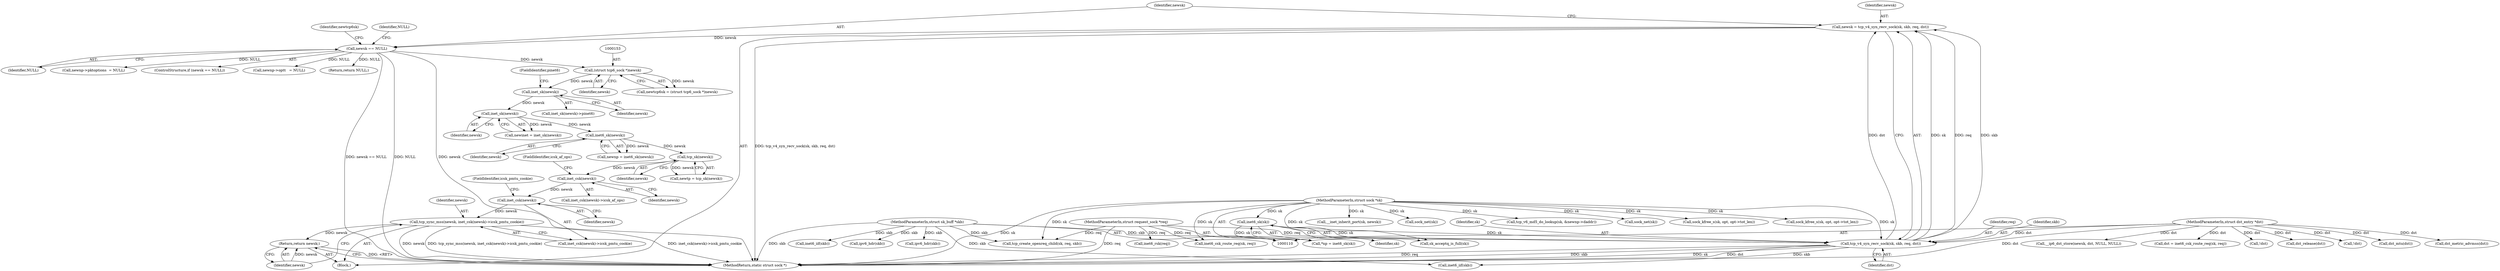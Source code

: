 digraph "0_linux_f6d8bd051c391c1c0458a30b2a7abcd939329259_33@pointer" {
"1000251" [label="(Call,inet_csk(newsk))"];
"1000208" [label="(Call,inet_csk(newsk))"];
"1000174" [label="(Call,tcp_sk(newsk))"];
"1000170" [label="(Call,inet6_sk(newsk))"];
"1000166" [label="(Call,inet_sk(newsk))"];
"1000157" [label="(Call,inet_sk(newsk))"];
"1000152" [label="(Call,(struct tcp6_sock *)newsk)"];
"1000145" [label="(Call,newsk == NULL)"];
"1000137" [label="(Call,newsk = tcp_v4_syn_recv_sock(sk, skb, req, dst))"];
"1000139" [label="(Call,tcp_v4_syn_recv_sock(sk, skb, req, dst))"];
"1000121" [label="(Call,inet6_sk(sk))"];
"1000111" [label="(MethodParameterIn,struct sock *sk)"];
"1000112" [label="(MethodParameterIn,struct sk_buff *skb)"];
"1000113" [label="(MethodParameterIn,struct request_sock *req)"];
"1000114" [label="(MethodParameterIn,struct dst_entry *dst)"];
"1000248" [label="(Call,tcp_sync_mss(newsk, inet_csk(newsk)->icsk_pmtu_cookie))"];
"1000254" [label="(Return,return newsk;)"];
"1000284" [label="(Call,tcp_create_openreq_child(sk, req, skb))"];
"1000159" [label="(FieldIdentifier,pinet6)"];
"1000208" [label="(Call,inet_csk(newsk))"];
"1000137" [label="(Call,newsk = tcp_v4_syn_recv_sock(sk, skb, req, dst))"];
"1000170" [label="(Call,inet6_sk(newsk))"];
"1000250" [label="(Call,inet_csk(newsk)->icsk_pmtu_cookie)"];
"1000562" [label="(Call,__inet_inherit_port(sk, newsk))"];
"1000251" [label="(Call,inet_csk(newsk))"];
"1000166" [label="(Call,inet_sk(newsk))"];
"1000158" [label="(Identifier,newsk)"];
"1000113" [label="(MethodParameterIn,struct request_sock *req)"];
"1000238" [label="(Call,inet6_iif(skb))"];
"1000142" [label="(Identifier,req)"];
"1000174" [label="(Call,tcp_sk(newsk))"];
"1000273" [label="(Call,dst = inet6_csk_route_req(sk, req))"];
"1000112" [label="(MethodParameterIn,struct sk_buff *skb)"];
"1000210" [label="(FieldIdentifier,icsk_af_ops)"];
"1000604" [label="(MethodReturn,static struct sock *)"];
"1000151" [label="(Identifier,newtcp6sk)"];
"1000270" [label="(Call,!dst)"];
"1000207" [label="(Call,inet_csk(newsk)->icsk_af_ops)"];
"1000147" [label="(Identifier,NULL)"];
"1000252" [label="(Identifier,newsk)"];
"1000224" [label="(Call,newnp->pktoptions  = NULL)"];
"1000119" [label="(Call,*np = inet6_sk(sk))"];
"1000577" [label="(Call,sock_net(sk))"];
"1000172" [label="(Call,newtp = tcp_sk(newsk))"];
"1000275" [label="(Call,inet6_csk_route_req(sk, req))"];
"1000255" [label="(Identifier,newsk)"];
"1000527" [label="(Call,tcp_v6_md5_do_lookup(sk, &newnp->daddr))"];
"1000175" [label="(Identifier,newsk)"];
"1000122" [label="(Identifier,sk)"];
"1000266" [label="(Call,sk_acceptq_is_full(sk))"];
"1000164" [label="(Call,newinet = inet_sk(newsk))"];
"1000154" [label="(Identifier,newsk)"];
"1000437" [label="(Call,inet6_iif(skb))"];
"1000254" [label="(Return,return newsk;)"];
"1000141" [label="(Identifier,skb)"];
"1000595" [label="(Call,dst_release(dst))"];
"1000248" [label="(Call,tcp_sync_mss(newsk, inet_csk(newsk)->icsk_pmtu_cookie))"];
"1000152" [label="(Call,(struct tcp6_sock *)newsk)"];
"1000157" [label="(Call,inet_sk(newsk))"];
"1000111" [label="(MethodParameterIn,struct sock *sk)"];
"1000279" [label="(Call,!dst)"];
"1000139" [label="(Call,tcp_v4_syn_recv_sock(sk, skb, req, dst))"];
"1000499" [label="(Call,dst_mtu(dst))"];
"1000140" [label="(Identifier,sk)"];
"1000253" [label="(FieldIdentifier,icsk_pmtu_cookie)"];
"1000145" [label="(Call,newsk == NULL)"];
"1000156" [label="(Call,inet_sk(newsk)->pinet6)"];
"1000149" [label="(Identifier,NULL)"];
"1000136" [label="(Block,)"];
"1000249" [label="(Identifier,newsk)"];
"1000505" [label="(Call,dst_metric_advmss(dst))"];
"1000444" [label="(Call,ipv6_hdr(skb))"];
"1000143" [label="(Identifier,dst)"];
"1000245" [label="(Call,ipv6_hdr(skb))"];
"1000121" [label="(Call,inet6_sk(sk))"];
"1000144" [label="(ControlStructure,if (newsk == NULL))"];
"1000599" [label="(Call,sock_net(sk))"];
"1000114" [label="(MethodParameterIn,struct dst_entry *dst)"];
"1000150" [label="(Call,newtcp6sk = (struct tcp6_sock *)newsk)"];
"1000146" [label="(Identifier,newsk)"];
"1000167" [label="(Identifier,newsk)"];
"1000229" [label="(Call,newnp->opt\t   = NULL)"];
"1000463" [label="(Call,sock_kfree_s(sk, opt, opt->tot_len))"];
"1000298" [label="(Call,__ip6_dst_store(newsk, dst, NULL, NULL))"];
"1000168" [label="(Call,newnp = inet6_sk(newsk))"];
"1000148" [label="(Return,return NULL;)"];
"1000209" [label="(Identifier,newsk)"];
"1000589" [label="(Call,sock_kfree_s(sk, opt, opt->tot_len))"];
"1000258" [label="(Call,inet6_rsk(req))"];
"1000138" [label="(Identifier,newsk)"];
"1000171" [label="(Identifier,newsk)"];
"1000251" -> "1000250"  [label="AST: "];
"1000251" -> "1000252"  [label="CFG: "];
"1000252" -> "1000251"  [label="AST: "];
"1000253" -> "1000251"  [label="CFG: "];
"1000251" -> "1000248"  [label="DDG: newsk"];
"1000208" -> "1000251"  [label="DDG: newsk"];
"1000208" -> "1000207"  [label="AST: "];
"1000208" -> "1000209"  [label="CFG: "];
"1000209" -> "1000208"  [label="AST: "];
"1000210" -> "1000208"  [label="CFG: "];
"1000174" -> "1000208"  [label="DDG: newsk"];
"1000174" -> "1000172"  [label="AST: "];
"1000174" -> "1000175"  [label="CFG: "];
"1000175" -> "1000174"  [label="AST: "];
"1000172" -> "1000174"  [label="CFG: "];
"1000174" -> "1000172"  [label="DDG: newsk"];
"1000170" -> "1000174"  [label="DDG: newsk"];
"1000170" -> "1000168"  [label="AST: "];
"1000170" -> "1000171"  [label="CFG: "];
"1000171" -> "1000170"  [label="AST: "];
"1000168" -> "1000170"  [label="CFG: "];
"1000170" -> "1000168"  [label="DDG: newsk"];
"1000166" -> "1000170"  [label="DDG: newsk"];
"1000166" -> "1000164"  [label="AST: "];
"1000166" -> "1000167"  [label="CFG: "];
"1000167" -> "1000166"  [label="AST: "];
"1000164" -> "1000166"  [label="CFG: "];
"1000166" -> "1000164"  [label="DDG: newsk"];
"1000157" -> "1000166"  [label="DDG: newsk"];
"1000157" -> "1000156"  [label="AST: "];
"1000157" -> "1000158"  [label="CFG: "];
"1000158" -> "1000157"  [label="AST: "];
"1000159" -> "1000157"  [label="CFG: "];
"1000152" -> "1000157"  [label="DDG: newsk"];
"1000152" -> "1000150"  [label="AST: "];
"1000152" -> "1000154"  [label="CFG: "];
"1000153" -> "1000152"  [label="AST: "];
"1000154" -> "1000152"  [label="AST: "];
"1000150" -> "1000152"  [label="CFG: "];
"1000152" -> "1000150"  [label="DDG: newsk"];
"1000145" -> "1000152"  [label="DDG: newsk"];
"1000145" -> "1000144"  [label="AST: "];
"1000145" -> "1000147"  [label="CFG: "];
"1000146" -> "1000145"  [label="AST: "];
"1000147" -> "1000145"  [label="AST: "];
"1000149" -> "1000145"  [label="CFG: "];
"1000151" -> "1000145"  [label="CFG: "];
"1000145" -> "1000604"  [label="DDG: newsk == NULL"];
"1000145" -> "1000604"  [label="DDG: newsk"];
"1000145" -> "1000604"  [label="DDG: NULL"];
"1000137" -> "1000145"  [label="DDG: newsk"];
"1000145" -> "1000148"  [label="DDG: NULL"];
"1000145" -> "1000224"  [label="DDG: NULL"];
"1000145" -> "1000229"  [label="DDG: NULL"];
"1000137" -> "1000136"  [label="AST: "];
"1000137" -> "1000139"  [label="CFG: "];
"1000138" -> "1000137"  [label="AST: "];
"1000139" -> "1000137"  [label="AST: "];
"1000146" -> "1000137"  [label="CFG: "];
"1000137" -> "1000604"  [label="DDG: tcp_v4_syn_recv_sock(sk, skb, req, dst)"];
"1000139" -> "1000137"  [label="DDG: sk"];
"1000139" -> "1000137"  [label="DDG: skb"];
"1000139" -> "1000137"  [label="DDG: req"];
"1000139" -> "1000137"  [label="DDG: dst"];
"1000139" -> "1000143"  [label="CFG: "];
"1000140" -> "1000139"  [label="AST: "];
"1000141" -> "1000139"  [label="AST: "];
"1000142" -> "1000139"  [label="AST: "];
"1000143" -> "1000139"  [label="AST: "];
"1000139" -> "1000604"  [label="DDG: req"];
"1000139" -> "1000604"  [label="DDG: skb"];
"1000139" -> "1000604"  [label="DDG: sk"];
"1000139" -> "1000604"  [label="DDG: dst"];
"1000121" -> "1000139"  [label="DDG: sk"];
"1000111" -> "1000139"  [label="DDG: sk"];
"1000112" -> "1000139"  [label="DDG: skb"];
"1000113" -> "1000139"  [label="DDG: req"];
"1000114" -> "1000139"  [label="DDG: dst"];
"1000139" -> "1000238"  [label="DDG: skb"];
"1000121" -> "1000119"  [label="AST: "];
"1000121" -> "1000122"  [label="CFG: "];
"1000122" -> "1000121"  [label="AST: "];
"1000119" -> "1000121"  [label="CFG: "];
"1000121" -> "1000119"  [label="DDG: sk"];
"1000111" -> "1000121"  [label="DDG: sk"];
"1000121" -> "1000266"  [label="DDG: sk"];
"1000111" -> "1000110"  [label="AST: "];
"1000111" -> "1000604"  [label="DDG: sk"];
"1000111" -> "1000266"  [label="DDG: sk"];
"1000111" -> "1000275"  [label="DDG: sk"];
"1000111" -> "1000284"  [label="DDG: sk"];
"1000111" -> "1000463"  [label="DDG: sk"];
"1000111" -> "1000527"  [label="DDG: sk"];
"1000111" -> "1000562"  [label="DDG: sk"];
"1000111" -> "1000577"  [label="DDG: sk"];
"1000111" -> "1000589"  [label="DDG: sk"];
"1000111" -> "1000599"  [label="DDG: sk"];
"1000112" -> "1000110"  [label="AST: "];
"1000112" -> "1000604"  [label="DDG: skb"];
"1000112" -> "1000238"  [label="DDG: skb"];
"1000112" -> "1000245"  [label="DDG: skb"];
"1000112" -> "1000284"  [label="DDG: skb"];
"1000112" -> "1000437"  [label="DDG: skb"];
"1000112" -> "1000444"  [label="DDG: skb"];
"1000113" -> "1000110"  [label="AST: "];
"1000113" -> "1000604"  [label="DDG: req"];
"1000113" -> "1000258"  [label="DDG: req"];
"1000113" -> "1000275"  [label="DDG: req"];
"1000113" -> "1000284"  [label="DDG: req"];
"1000114" -> "1000110"  [label="AST: "];
"1000114" -> "1000604"  [label="DDG: dst"];
"1000114" -> "1000270"  [label="DDG: dst"];
"1000114" -> "1000273"  [label="DDG: dst"];
"1000114" -> "1000279"  [label="DDG: dst"];
"1000114" -> "1000298"  [label="DDG: dst"];
"1000114" -> "1000499"  [label="DDG: dst"];
"1000114" -> "1000505"  [label="DDG: dst"];
"1000114" -> "1000595"  [label="DDG: dst"];
"1000248" -> "1000136"  [label="AST: "];
"1000248" -> "1000250"  [label="CFG: "];
"1000249" -> "1000248"  [label="AST: "];
"1000250" -> "1000248"  [label="AST: "];
"1000255" -> "1000248"  [label="CFG: "];
"1000248" -> "1000604"  [label="DDG: tcp_sync_mss(newsk, inet_csk(newsk)->icsk_pmtu_cookie)"];
"1000248" -> "1000604"  [label="DDG: inet_csk(newsk)->icsk_pmtu_cookie"];
"1000248" -> "1000604"  [label="DDG: newsk"];
"1000248" -> "1000254"  [label="DDG: newsk"];
"1000254" -> "1000136"  [label="AST: "];
"1000254" -> "1000255"  [label="CFG: "];
"1000255" -> "1000254"  [label="AST: "];
"1000604" -> "1000254"  [label="CFG: "];
"1000254" -> "1000604"  [label="DDG: <RET>"];
"1000255" -> "1000254"  [label="DDG: newsk"];
}
